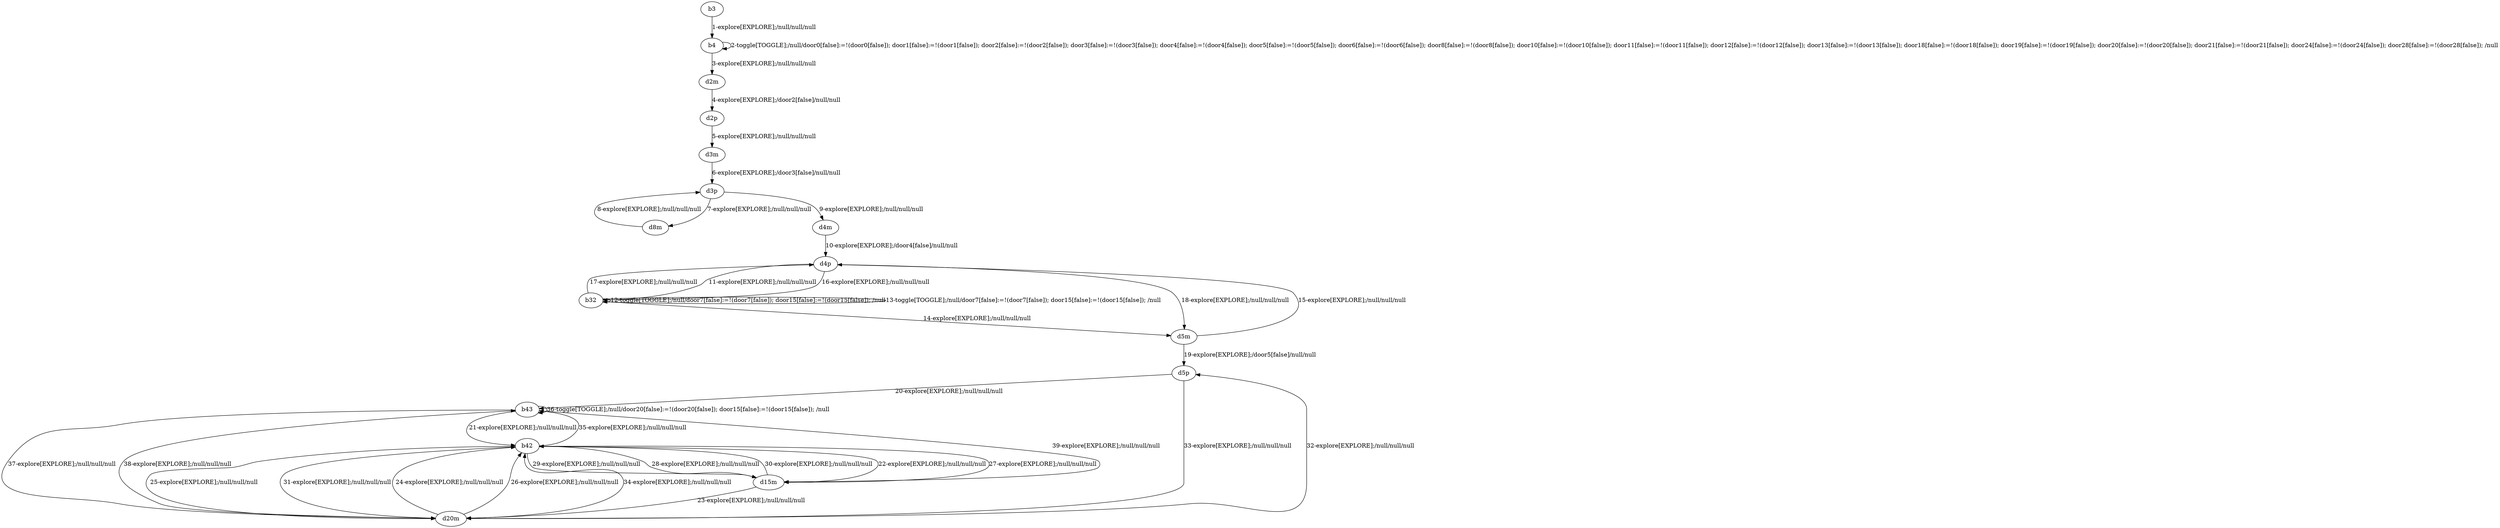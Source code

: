 # Total number of goals covered by this test: 1
# d20m --> b43

digraph g {
"b3" -> "b4" [label = "1-explore[EXPLORE];/null/null/null"];
"b4" -> "b4" [label = "2-toggle[TOGGLE];/null/door0[false]:=!(door0[false]); door1[false]:=!(door1[false]); door2[false]:=!(door2[false]); door3[false]:=!(door3[false]); door4[false]:=!(door4[false]); door5[false]:=!(door5[false]); door6[false]:=!(door6[false]); door8[false]:=!(door8[false]); door10[false]:=!(door10[false]); door11[false]:=!(door11[false]); door12[false]:=!(door12[false]); door13[false]:=!(door13[false]); door18[false]:=!(door18[false]); door19[false]:=!(door19[false]); door20[false]:=!(door20[false]); door21[false]:=!(door21[false]); door24[false]:=!(door24[false]); door28[false]:=!(door28[false]); /null"];
"b4" -> "d2m" [label = "3-explore[EXPLORE];/null/null/null"];
"d2m" -> "d2p" [label = "4-explore[EXPLORE];/door2[false]/null/null"];
"d2p" -> "d3m" [label = "5-explore[EXPLORE];/null/null/null"];
"d3m" -> "d3p" [label = "6-explore[EXPLORE];/door3[false]/null/null"];
"d3p" -> "d8m" [label = "7-explore[EXPLORE];/null/null/null"];
"d8m" -> "d3p" [label = "8-explore[EXPLORE];/null/null/null"];
"d3p" -> "d4m" [label = "9-explore[EXPLORE];/null/null/null"];
"d4m" -> "d4p" [label = "10-explore[EXPLORE];/door4[false]/null/null"];
"d4p" -> "b32" [label = "11-explore[EXPLORE];/null/null/null"];
"b32" -> "b32" [label = "12-toggle[TOGGLE];/null/door7[false]:=!(door7[false]); door15[false]:=!(door15[false]); /null"];
"b32" -> "b32" [label = "13-toggle[TOGGLE];/null/door7[false]:=!(door7[false]); door15[false]:=!(door15[false]); /null"];
"b32" -> "d5m" [label = "14-explore[EXPLORE];/null/null/null"];
"d5m" -> "d4p" [label = "15-explore[EXPLORE];/null/null/null"];
"d4p" -> "b32" [label = "16-explore[EXPLORE];/null/null/null"];
"b32" -> "d4p" [label = "17-explore[EXPLORE];/null/null/null"];
"d4p" -> "d5m" [label = "18-explore[EXPLORE];/null/null/null"];
"d5m" -> "d5p" [label = "19-explore[EXPLORE];/door5[false]/null/null"];
"d5p" -> "b43" [label = "20-explore[EXPLORE];/null/null/null"];
"b43" -> "b42" [label = "21-explore[EXPLORE];/null/null/null"];
"b42" -> "d15m" [label = "22-explore[EXPLORE];/null/null/null"];
"d15m" -> "d20m" [label = "23-explore[EXPLORE];/null/null/null"];
"d20m" -> "b42" [label = "24-explore[EXPLORE];/null/null/null"];
"b42" -> "d20m" [label = "25-explore[EXPLORE];/null/null/null"];
"d20m" -> "b42" [label = "26-explore[EXPLORE];/null/null/null"];
"b42" -> "d15m" [label = "27-explore[EXPLORE];/null/null/null"];
"d15m" -> "b42" [label = "28-explore[EXPLORE];/null/null/null"];
"b42" -> "d15m" [label = "29-explore[EXPLORE];/null/null/null"];
"d15m" -> "b42" [label = "30-explore[EXPLORE];/null/null/null"];
"b42" -> "d20m" [label = "31-explore[EXPLORE];/null/null/null"];
"d20m" -> "d5p" [label = "32-explore[EXPLORE];/null/null/null"];
"d5p" -> "d20m" [label = "33-explore[EXPLORE];/null/null/null"];
"d20m" -> "b42" [label = "34-explore[EXPLORE];/null/null/null"];
"b42" -> "b43" [label = "35-explore[EXPLORE];/null/null/null"];
"b43" -> "b43" [label = "36-toggle[TOGGLE];/null/door20[false]:=!(door20[false]); door15[false]:=!(door15[false]); /null"];
"b43" -> "d20m" [label = "37-explore[EXPLORE];/null/null/null"];
"d20m" -> "b43" [label = "38-explore[EXPLORE];/null/null/null"];
"b43" -> "d15m" [label = "39-explore[EXPLORE];/null/null/null"];
}